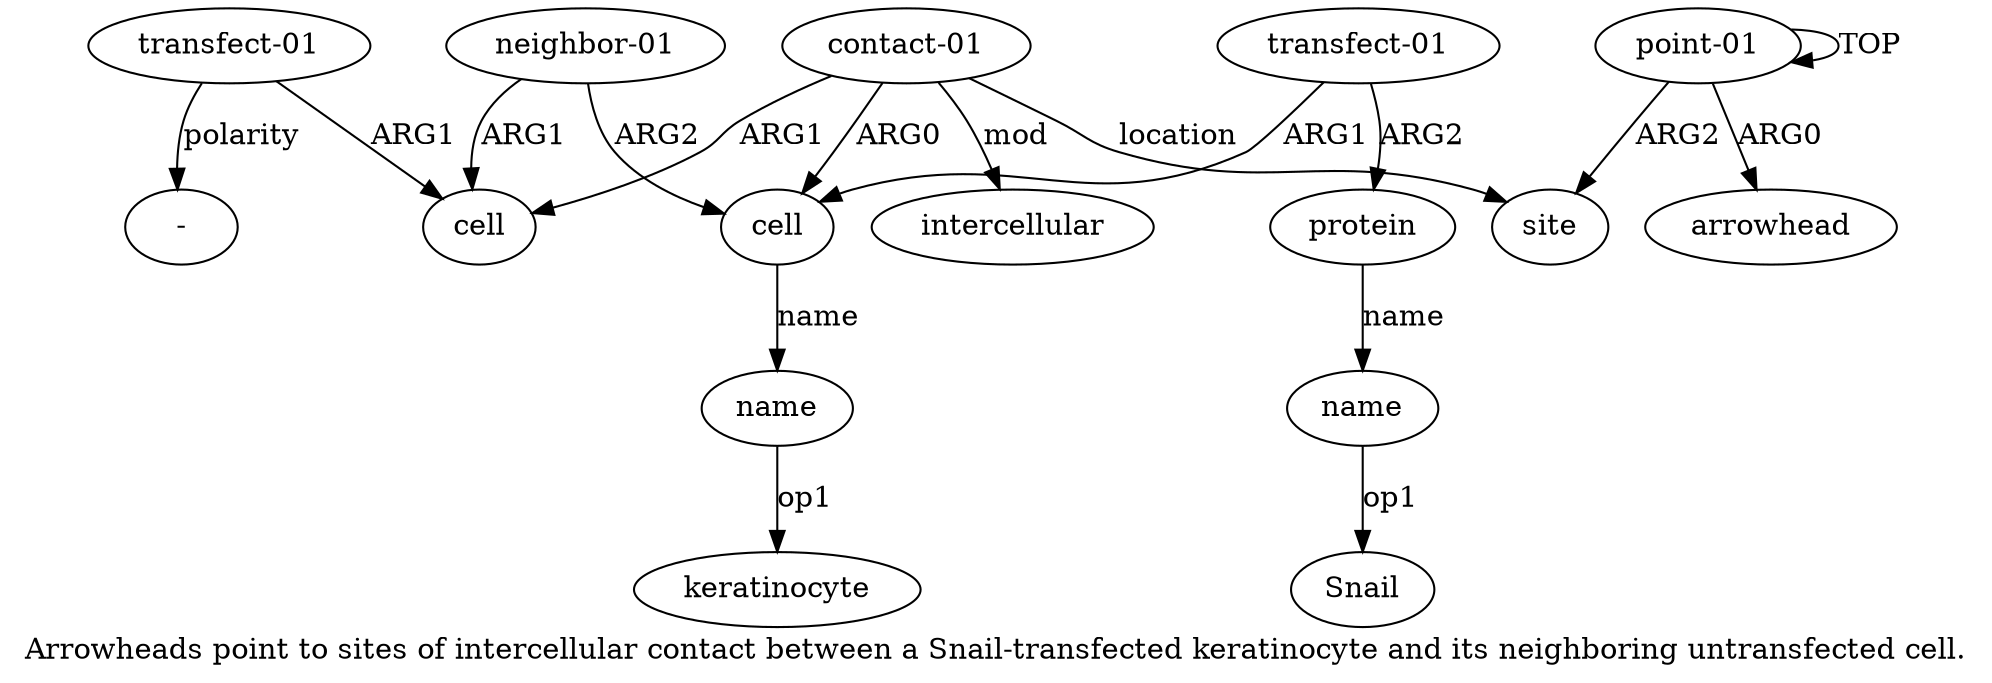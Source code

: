 digraph  {
	graph [label="Arrowheads point to sites of intercellular contact between a Snail-transfected keratinocyte and its neighboring untransfected cell."];
	node [label="\N"];
	"a5 keratinocyte"	 [color=black,
		gold_ind=-1,
		gold_label=keratinocyte,
		label=keratinocyte,
		test_ind=-1,
		test_label=keratinocyte];
	a11	 [color=black,
		gold_ind=11,
		gold_label="neighbor-01",
		label="neighbor-01",
		test_ind=11,
		test_label="neighbor-01"];
	a4	 [color=black,
		gold_ind=4,
		gold_label=cell,
		label=cell,
		test_ind=4,
		test_label=cell];
	a11 -> a4 [key=0,
	color=black,
	gold_label=ARG2,
	label=ARG2,
	test_label=ARG2];
a9 [color=black,
	gold_ind=9,
	gold_label=cell,
	label=cell,
	test_ind=9,
	test_label=cell];
a11 -> a9 [key=0,
color=black,
gold_label=ARG1,
label=ARG1,
test_label=ARG1];
a10 [color=black,
gold_ind=10,
gold_label="transfect-01",
label="transfect-01",
test_ind=10,
test_label="transfect-01"];
a10 -> a9 [key=0,
color=black,
gold_label=ARG1,
label=ARG1,
test_label=ARG1];
"a10 -" [color=black,
gold_ind=-1,
gold_label="-",
label="-",
test_ind=-1,
test_label="-"];
a10 -> "a10 -" [key=0,
color=black,
gold_label=polarity,
label=polarity,
test_label=polarity];
a12 [color=black,
gold_ind=12,
gold_label=intercellular,
label=intercellular,
test_ind=12,
test_label=intercellular];
a1 [color=black,
gold_ind=1,
gold_label=arrowhead,
label=arrowhead,
test_ind=1,
test_label=arrowhead];
a0 [color=black,
gold_ind=0,
gold_label="point-01",
label="point-01",
test_ind=0,
test_label="point-01"];
a0 -> a1 [key=0,
color=black,
gold_label=ARG0,
label=ARG0,
test_label=ARG0];
a0 -> a0 [key=0,
color=black,
gold_label=TOP,
label=TOP,
test_label=TOP];
a2 [color=black,
gold_ind=2,
gold_label=site,
label=site,
test_ind=2,
test_label=site];
a0 -> a2 [key=0,
color=black,
gold_label=ARG2,
label=ARG2,
test_label=ARG2];
a3 [color=black,
gold_ind=3,
gold_label="contact-01",
label="contact-01",
test_ind=3,
test_label="contact-01"];
a3 -> a12 [key=0,
color=black,
gold_label=mod,
label=mod,
test_label=mod];
a3 -> a2 [key=0,
color=black,
gold_label=location,
label=location,
test_label=location];
a3 -> a4 [key=0,
color=black,
gold_label=ARG0,
label=ARG0,
test_label=ARG0];
a3 -> a9 [key=0,
color=black,
gold_label=ARG1,
label=ARG1,
test_label=ARG1];
a5 [color=black,
gold_ind=5,
gold_label=name,
label=name,
test_ind=5,
test_label=name];
a5 -> "a5 keratinocyte" [key=0,
color=black,
gold_label=op1,
label=op1,
test_label=op1];
a4 -> a5 [key=0,
color=black,
gold_label=name,
label=name,
test_label=name];
a7 [color=black,
gold_ind=7,
gold_label=protein,
label=protein,
test_ind=7,
test_label=protein];
a8 [color=black,
gold_ind=8,
gold_label=name,
label=name,
test_ind=8,
test_label=name];
a7 -> a8 [key=0,
color=black,
gold_label=name,
label=name,
test_label=name];
a6 [color=black,
gold_ind=6,
gold_label="transfect-01",
label="transfect-01",
test_ind=6,
test_label="transfect-01"];
a6 -> a4 [key=0,
color=black,
gold_label=ARG1,
label=ARG1,
test_label=ARG1];
a6 -> a7 [key=0,
color=black,
gold_label=ARG2,
label=ARG2,
test_label=ARG2];
"a8 Snail" [color=black,
gold_ind=-1,
gold_label=Snail,
label=Snail,
test_ind=-1,
test_label=Snail];
a8 -> "a8 Snail" [key=0,
color=black,
gold_label=op1,
label=op1,
test_label=op1];
}
